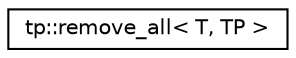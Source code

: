digraph "Graphical Class Hierarchy"
{
 // LATEX_PDF_SIZE
  edge [fontname="Helvetica",fontsize="10",labelfontname="Helvetica",labelfontsize="10"];
  node [fontname="Helvetica",fontsize="10",shape=record];
  rankdir="LR";
  Node0 [label="tp::remove_all\< T, TP \>",height=0.2,width=0.4,color="black", fillcolor="white", style="filled",URL="$structtp_1_1remove__all.html",tooltip=" "];
}
